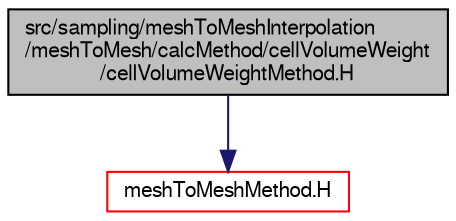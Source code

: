 digraph "src/sampling/meshToMeshInterpolation/meshToMesh/calcMethod/cellVolumeWeight/cellVolumeWeightMethod.H"
{
  bgcolor="transparent";
  edge [fontname="FreeSans",fontsize="10",labelfontname="FreeSans",labelfontsize="10"];
  node [fontname="FreeSans",fontsize="10",shape=record];
  Node1 [label="src/sampling/meshToMeshInterpolation\l/meshToMesh/calcMethod/cellVolumeWeight\l/cellVolumeWeightMethod.H",height=0.2,width=0.4,color="black", fillcolor="grey75", style="filled" fontcolor="black"];
  Node1 -> Node2 [color="midnightblue",fontsize="10",style="solid",fontname="FreeSans"];
  Node2 [label="meshToMeshMethod.H",height=0.2,width=0.4,color="red",URL="$a09165.html"];
}

